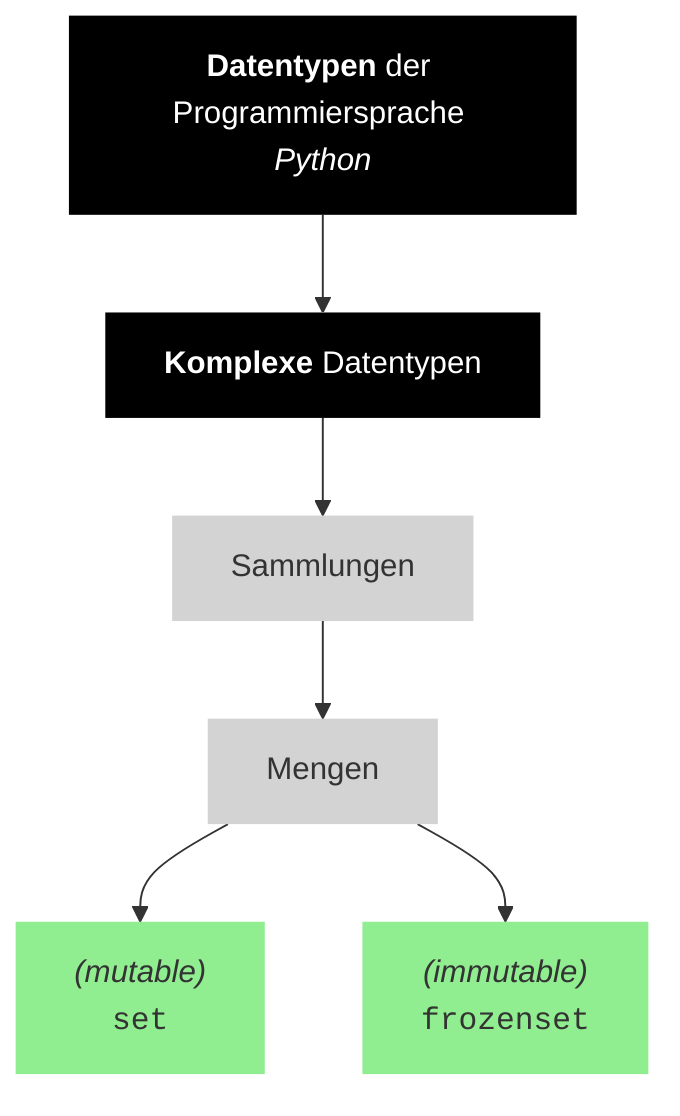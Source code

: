 flowchart TB
    
    Datentypen["<b>Datentypen</b> der Programmiersprache <i>Python</i>"]

    Datentypen --> Komplex["<b>Komplexe</b> Datentypen"]

    Komplex --> Sammlung["Sammlungen"]

    Sammlung --> Menge["Mengen"]

    Menge --> set["<i>(mutable)</i><br/><code>set</code>"]
    Menge --> frozenset["<i>(immutable)</i><br/><code>frozenset</code>"]

    style Datentypen fill:black,color:white,stroke-width:0px
    style Komplex fill:black,color:white,stroke-width:0px

    style Sammlung fill:lightgray,stroke-width:0px
    style Menge fill:lightgray,stroke-width:0px

    style set fill:lightgreen,stroke-width:0px
    style frozenset fill:lightgreen,stroke-width:0px